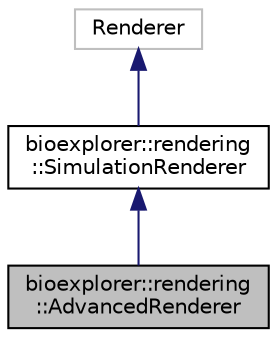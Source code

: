 digraph "bioexplorer::rendering::AdvancedRenderer"
{
 // LATEX_PDF_SIZE
  edge [fontname="Helvetica",fontsize="10",labelfontname="Helvetica",labelfontsize="10"];
  node [fontname="Helvetica",fontsize="10",shape=record];
  Node1 [label="bioexplorer::rendering\l::AdvancedRenderer",height=0.2,width=0.4,color="black", fillcolor="grey75", style="filled", fontcolor="black",tooltip="The AdvancedRenderer class is a renderer that can perform global illumination (light shading,..."];
  Node2 -> Node1 [dir="back",color="midnightblue",fontsize="10",style="solid",fontname="Helvetica"];
  Node2 [label="bioexplorer::rendering\l::SimulationRenderer",height=0.2,width=0.4,color="black", fillcolor="white", style="filled",URL="$db/dfa/classbioexplorer_1_1rendering_1_1SimulationRenderer.html",tooltip=" "];
  Node3 -> Node2 [dir="back",color="midnightblue",fontsize="10",style="solid",fontname="Helvetica"];
  Node3 [label="Renderer",height=0.2,width=0.4,color="grey75", fillcolor="white", style="filled",tooltip=" "];
}
